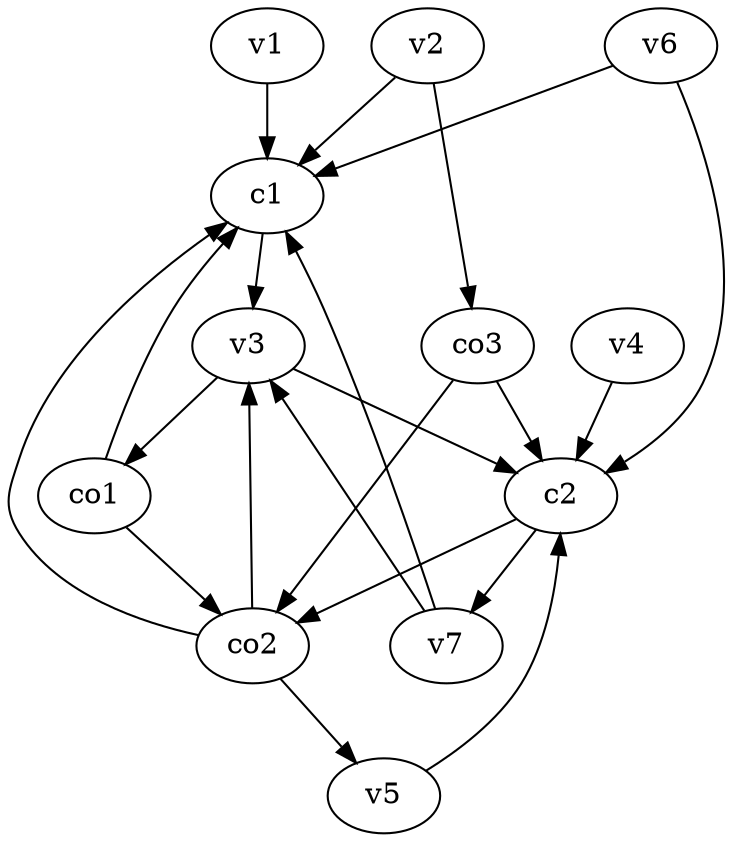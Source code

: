 strict digraph  {
c1;
c2;
v1;
v2;
v3;
v4;
v5;
v6;
v7;
co1;
co2;
co3;
c1 -> v3  [weight=1];
c2 -> v7  [weight=1];
c2 -> co2  [weight=1];
v1 -> c1  [weight=1];
v2 -> c1  [weight=1];
v2 -> co3  [weight=1];
v3 -> c2  [weight=1];
v3 -> co1  [weight=1];
v4 -> c2  [weight=1];
v5 -> c2  [weight=1];
v6 -> c1  [weight=1];
v6 -> c2  [weight=1];
v7 -> c1  [weight=1];
v7 -> v3  [weight=1];
co1 -> c1  [weight=1];
co1 -> co2  [weight=1];
co2 -> c1  [weight=1];
co2 -> v5  [weight=1];
co2 -> v3  [weight=1];
co3 -> c2  [weight=1];
co3 -> co2  [weight=1];
}
